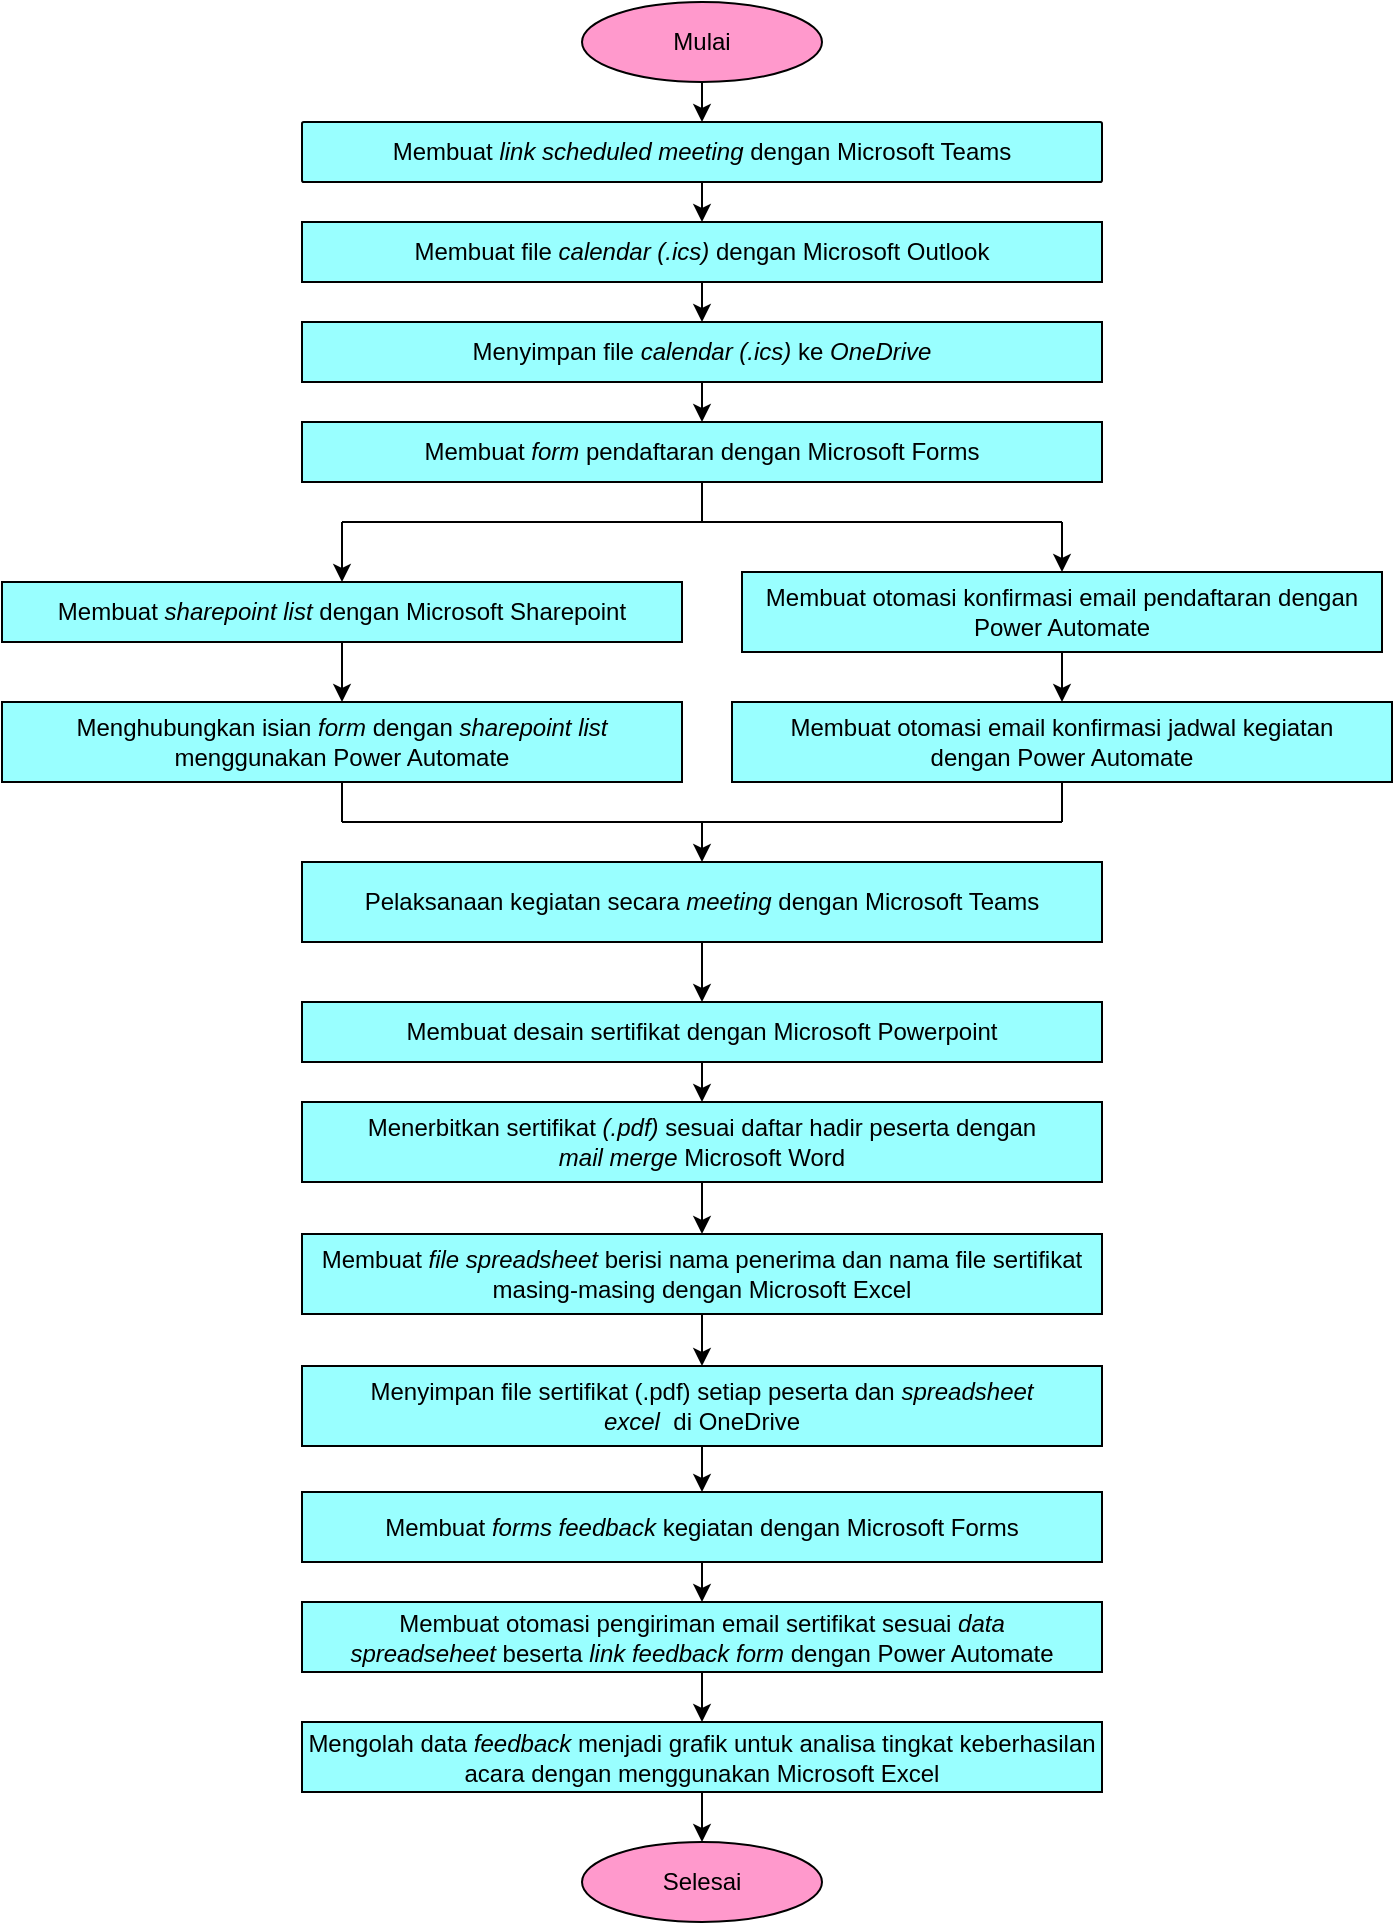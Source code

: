 <mxfile version="16.4.1" type="github">
  <diagram id="C5RBs43oDa-KdzZeNtuy" name="Page-1">
    <mxGraphModel dx="705" dy="295" grid="1" gridSize="10" guides="1" tooltips="1" connect="1" arrows="1" fold="1" page="1" pageScale="1" pageWidth="827" pageHeight="1169" math="0" shadow="0">
      <root>
        <mxCell id="WIyWlLk6GJQsqaUBKTNV-0" />
        <mxCell id="WIyWlLk6GJQsqaUBKTNV-1" parent="WIyWlLk6GJQsqaUBKTNV-0" />
        <mxCell id="1-cIDiVZa9EnnmiFmrUG-43" style="edgeStyle=orthogonalEdgeStyle;rounded=0;orthogonalLoop=1;jettySize=auto;html=1;exitX=0.5;exitY=1;exitDx=0;exitDy=0;entryX=0.5;entryY=0;entryDx=0;entryDy=0;" parent="WIyWlLk6GJQsqaUBKTNV-1" source="WIyWlLk6GJQsqaUBKTNV-3" target="1-cIDiVZa9EnnmiFmrUG-15" edge="1">
          <mxGeometry relative="1" as="geometry" />
        </mxCell>
        <mxCell id="WIyWlLk6GJQsqaUBKTNV-3" value="Membuat file &lt;i&gt;calendar (.ics)&lt;/i&gt; dengan Microsoft Outlook" style="rounded=1;whiteSpace=wrap;html=1;fontSize=12;glass=0;strokeWidth=1;shadow=0;arcSize=0;fillColor=#99FFFF;" parent="WIyWlLk6GJQsqaUBKTNV-1" vertex="1">
          <mxGeometry x="240" y="150" width="400" height="30" as="geometry" />
        </mxCell>
        <mxCell id="1-cIDiVZa9EnnmiFmrUG-41" style="edgeStyle=orthogonalEdgeStyle;rounded=0;orthogonalLoop=1;jettySize=auto;html=1;exitX=0.5;exitY=1;exitDx=0;exitDy=0;entryX=0.5;entryY=0;entryDx=0;entryDy=0;" parent="WIyWlLk6GJQsqaUBKTNV-1" source="1-cIDiVZa9EnnmiFmrUG-0" target="1-cIDiVZa9EnnmiFmrUG-1" edge="1">
          <mxGeometry relative="1" as="geometry" />
        </mxCell>
        <mxCell id="1-cIDiVZa9EnnmiFmrUG-0" value="Mulai" style="ellipse;whiteSpace=wrap;html=1;fillColor=#FF99CC;" parent="WIyWlLk6GJQsqaUBKTNV-1" vertex="1">
          <mxGeometry x="380" y="40" width="120" height="40" as="geometry" />
        </mxCell>
        <mxCell id="1-cIDiVZa9EnnmiFmrUG-42" style="edgeStyle=orthogonalEdgeStyle;rounded=0;orthogonalLoop=1;jettySize=auto;html=1;exitX=0.5;exitY=1;exitDx=0;exitDy=0;entryX=0.5;entryY=0;entryDx=0;entryDy=0;" parent="WIyWlLk6GJQsqaUBKTNV-1" source="1-cIDiVZa9EnnmiFmrUG-1" target="WIyWlLk6GJQsqaUBKTNV-3" edge="1">
          <mxGeometry relative="1" as="geometry" />
        </mxCell>
        <mxCell id="1-cIDiVZa9EnnmiFmrUG-1" value="Membuat&amp;nbsp;&lt;i&gt;link&amp;nbsp;scheduled meeting&lt;/i&gt; dengan&amp;nbsp;Microsoft Teams" style="whiteSpace=wrap;html=1;rounded=1;glass=0;strokeWidth=1;shadow=0;arcSize=3;fillColor=#99FFFF;" parent="WIyWlLk6GJQsqaUBKTNV-1" vertex="1">
          <mxGeometry x="240" y="100" width="400" height="30" as="geometry" />
        </mxCell>
        <mxCell id="1-cIDiVZa9EnnmiFmrUG-8" value="Membuat &lt;i&gt;form &lt;/i&gt;pendaftaran dengan Microsoft Forms" style="rounded=0;whiteSpace=wrap;html=1;fillColor=#99FFFF;" parent="WIyWlLk6GJQsqaUBKTNV-1" vertex="1">
          <mxGeometry x="240" y="250" width="400" height="30" as="geometry" />
        </mxCell>
        <mxCell id="hLZOCiNGZijec_69T5MD-2" style="edgeStyle=orthogonalEdgeStyle;rounded=0;orthogonalLoop=1;jettySize=auto;html=1;exitX=0.5;exitY=1;exitDx=0;exitDy=0;entryX=0.5;entryY=0;entryDx=0;entryDy=0;" parent="WIyWlLk6GJQsqaUBKTNV-1" source="1-cIDiVZa9EnnmiFmrUG-9" target="1-cIDiVZa9EnnmiFmrUG-10" edge="1">
          <mxGeometry relative="1" as="geometry" />
        </mxCell>
        <mxCell id="1-cIDiVZa9EnnmiFmrUG-9" value="Membuat&amp;nbsp;&lt;i&gt;sharepoint list&amp;nbsp;&lt;/i&gt;dengan&amp;nbsp;Microsoft Sharepoint" style="rounded=0;whiteSpace=wrap;html=1;fillColor=#99FFFF;" parent="WIyWlLk6GJQsqaUBKTNV-1" vertex="1">
          <mxGeometry x="90" y="330" width="340" height="30" as="geometry" />
        </mxCell>
        <mxCell id="1-cIDiVZa9EnnmiFmrUG-10" value="Menghubungkan isian &lt;i&gt;form &lt;/i&gt;dengan &lt;i&gt;sharepoint list &lt;/i&gt;menggunakan Power Automate" style="rounded=0;whiteSpace=wrap;html=1;fillColor=#99FFFF;" parent="WIyWlLk6GJQsqaUBKTNV-1" vertex="1">
          <mxGeometry x="90" y="390" width="340" height="40" as="geometry" />
        </mxCell>
        <mxCell id="1-cIDiVZa9EnnmiFmrUG-44" style="edgeStyle=orthogonalEdgeStyle;rounded=0;orthogonalLoop=1;jettySize=auto;html=1;exitX=0.5;exitY=1;exitDx=0;exitDy=0;entryX=0.5;entryY=0;entryDx=0;entryDy=0;" parent="WIyWlLk6GJQsqaUBKTNV-1" source="1-cIDiVZa9EnnmiFmrUG-15" target="1-cIDiVZa9EnnmiFmrUG-8" edge="1">
          <mxGeometry relative="1" as="geometry" />
        </mxCell>
        <mxCell id="1-cIDiVZa9EnnmiFmrUG-15" value="Menyimpan file &lt;i&gt;calendar (.ics) &lt;/i&gt;ke &lt;i&gt;OneDrive&lt;/i&gt;" style="rounded=0;whiteSpace=wrap;html=1;fillColor=#99FFFF;" parent="WIyWlLk6GJQsqaUBKTNV-1" vertex="1">
          <mxGeometry x="240" y="200" width="400" height="30" as="geometry" />
        </mxCell>
        <mxCell id="1-cIDiVZa9EnnmiFmrUG-21" style="edgeStyle=orthogonalEdgeStyle;rounded=0;orthogonalLoop=1;jettySize=auto;html=1;exitX=0.5;exitY=1;exitDx=0;exitDy=0;entryX=0.5;entryY=0;entryDx=0;entryDy=0;" parent="WIyWlLk6GJQsqaUBKTNV-1" source="1-cIDiVZa9EnnmiFmrUG-18" target="1-cIDiVZa9EnnmiFmrUG-20" edge="1">
          <mxGeometry relative="1" as="geometry" />
        </mxCell>
        <mxCell id="1-cIDiVZa9EnnmiFmrUG-18" value="Membuat otomasi konfirmasi email pendaftaran dengan Power Automate" style="rounded=0;whiteSpace=wrap;html=1;fillColor=#99FFFF;" parent="WIyWlLk6GJQsqaUBKTNV-1" vertex="1">
          <mxGeometry x="460" y="325" width="320" height="40" as="geometry" />
        </mxCell>
        <mxCell id="1-cIDiVZa9EnnmiFmrUG-20" value="Membuat otomasi email konfirmasi jadwal kegiatan dengan&amp;nbsp;Power Automate" style="rounded=0;whiteSpace=wrap;html=1;fillColor=#99FFFF;" parent="WIyWlLk6GJQsqaUBKTNV-1" vertex="1">
          <mxGeometry x="455" y="390" width="330" height="40" as="geometry" />
        </mxCell>
        <mxCell id="hLZOCiNGZijec_69T5MD-17" style="edgeStyle=orthogonalEdgeStyle;rounded=0;orthogonalLoop=1;jettySize=auto;html=1;exitX=0.5;exitY=1;exitDx=0;exitDy=0;entryX=0.5;entryY=0;entryDx=0;entryDy=0;" parent="WIyWlLk6GJQsqaUBKTNV-1" source="1-cIDiVZa9EnnmiFmrUG-22" target="1-cIDiVZa9EnnmiFmrUG-28" edge="1">
          <mxGeometry relative="1" as="geometry" />
        </mxCell>
        <mxCell id="1-cIDiVZa9EnnmiFmrUG-22" value="Pelaksanaan kegiatan secara &lt;i&gt;meeting&lt;/i&gt; dengan Microsoft Teams" style="rounded=0;whiteSpace=wrap;html=1;fillColor=#99FFFF;" parent="WIyWlLk6GJQsqaUBKTNV-1" vertex="1">
          <mxGeometry x="240" y="470" width="400" height="40" as="geometry" />
        </mxCell>
        <mxCell id="1-cIDiVZa9EnnmiFmrUG-51" style="edgeStyle=orthogonalEdgeStyle;rounded=0;orthogonalLoop=1;jettySize=auto;html=1;exitX=0.5;exitY=1;exitDx=0;exitDy=0;entryX=0.5;entryY=0;entryDx=0;entryDy=0;" parent="WIyWlLk6GJQsqaUBKTNV-1" source="1-cIDiVZa9EnnmiFmrUG-26" target="1-cIDiVZa9EnnmiFmrUG-31" edge="1">
          <mxGeometry relative="1" as="geometry" />
        </mxCell>
        <mxCell id="1-cIDiVZa9EnnmiFmrUG-26" value="Menerbitkan sertifikat &lt;i&gt;(.pdf) &lt;/i&gt;sesuai daftar hadir peserta dengan &lt;br&gt;&lt;i&gt;mail merge &lt;/i&gt;Microsoft Word" style="rounded=0;whiteSpace=wrap;html=1;fillColor=#99FFFF;" parent="WIyWlLk6GJQsqaUBKTNV-1" vertex="1">
          <mxGeometry x="240" y="590" width="400" height="40" as="geometry" />
        </mxCell>
        <mxCell id="1-cIDiVZa9EnnmiFmrUG-30" style="edgeStyle=orthogonalEdgeStyle;rounded=0;orthogonalLoop=1;jettySize=auto;html=1;exitX=0.5;exitY=1;exitDx=0;exitDy=0;entryX=0.5;entryY=0;entryDx=0;entryDy=0;" parent="WIyWlLk6GJQsqaUBKTNV-1" source="1-cIDiVZa9EnnmiFmrUG-28" target="1-cIDiVZa9EnnmiFmrUG-26" edge="1">
          <mxGeometry relative="1" as="geometry" />
        </mxCell>
        <mxCell id="1-cIDiVZa9EnnmiFmrUG-28" value="Membuat desain sertifikat dengan&lt;i&gt;&amp;nbsp;&lt;/i&gt;Microsoft Powerpoint" style="rounded=0;whiteSpace=wrap;html=1;fillColor=#99FFFF;" parent="WIyWlLk6GJQsqaUBKTNV-1" vertex="1">
          <mxGeometry x="240" y="540" width="400" height="30" as="geometry" />
        </mxCell>
        <mxCell id="1-cIDiVZa9EnnmiFmrUG-52" style="edgeStyle=orthogonalEdgeStyle;rounded=0;orthogonalLoop=1;jettySize=auto;html=1;exitX=0.5;exitY=1;exitDx=0;exitDy=0;entryX=0.5;entryY=0;entryDx=0;entryDy=0;" parent="WIyWlLk6GJQsqaUBKTNV-1" source="1-cIDiVZa9EnnmiFmrUG-31" target="1-cIDiVZa9EnnmiFmrUG-32" edge="1">
          <mxGeometry relative="1" as="geometry" />
        </mxCell>
        <mxCell id="1-cIDiVZa9EnnmiFmrUG-31" value="Membuat&amp;nbsp;&lt;i&gt;file spreadsheet&lt;/i&gt;&amp;nbsp;berisi nama penerima dan nama file sertifikat masing-masing dengan&amp;nbsp;Microsoft Excel" style="rounded=0;whiteSpace=wrap;html=1;fillColor=#99FFFF;" parent="WIyWlLk6GJQsqaUBKTNV-1" vertex="1">
          <mxGeometry x="240" y="656" width="400" height="40" as="geometry" />
        </mxCell>
        <mxCell id="1-cIDiVZa9EnnmiFmrUG-53" style="edgeStyle=orthogonalEdgeStyle;rounded=0;orthogonalLoop=1;jettySize=auto;html=1;exitX=0.5;exitY=1;exitDx=0;exitDy=0;entryX=0.5;entryY=0;entryDx=0;entryDy=0;" parent="WIyWlLk6GJQsqaUBKTNV-1" source="1-cIDiVZa9EnnmiFmrUG-32" target="1-cIDiVZa9EnnmiFmrUG-33" edge="1">
          <mxGeometry relative="1" as="geometry" />
        </mxCell>
        <mxCell id="1-cIDiVZa9EnnmiFmrUG-32" value="Menyimpan file sertifikat (.pdf) setiap peserta dan &lt;i&gt;spreadsheet excel&amp;nbsp;&lt;/i&gt;&amp;nbsp;di&lt;i&gt;&amp;nbsp;&lt;/i&gt;OneDrive" style="rounded=0;whiteSpace=wrap;html=1;fillColor=#99FFFF;" parent="WIyWlLk6GJQsqaUBKTNV-1" vertex="1">
          <mxGeometry x="240" y="722" width="400" height="40" as="geometry" />
        </mxCell>
        <mxCell id="1-cIDiVZa9EnnmiFmrUG-57" style="edgeStyle=orthogonalEdgeStyle;rounded=0;orthogonalLoop=1;jettySize=auto;html=1;exitX=0.5;exitY=1;exitDx=0;exitDy=0;entryX=0.5;entryY=0;entryDx=0;entryDy=0;" parent="WIyWlLk6GJQsqaUBKTNV-1" source="1-cIDiVZa9EnnmiFmrUG-33" target="1-cIDiVZa9EnnmiFmrUG-54" edge="1">
          <mxGeometry relative="1" as="geometry" />
        </mxCell>
        <mxCell id="1-cIDiVZa9EnnmiFmrUG-33" value="Membuat &lt;i&gt;forms feedback &lt;/i&gt;kegiatan dengan Microsoft Forms" style="rounded=0;whiteSpace=wrap;html=1;fillColor=#99FFFF;" parent="WIyWlLk6GJQsqaUBKTNV-1" vertex="1">
          <mxGeometry x="240" y="785" width="400" height="35" as="geometry" />
        </mxCell>
        <mxCell id="1-cIDiVZa9EnnmiFmrUG-58" style="edgeStyle=orthogonalEdgeStyle;rounded=0;orthogonalLoop=1;jettySize=auto;html=1;exitX=0.5;exitY=1;exitDx=0;exitDy=0;entryX=0.5;entryY=0;entryDx=0;entryDy=0;" parent="WIyWlLk6GJQsqaUBKTNV-1" source="1-cIDiVZa9EnnmiFmrUG-54" target="1-cIDiVZa9EnnmiFmrUG-56" edge="1">
          <mxGeometry relative="1" as="geometry" />
        </mxCell>
        <mxCell id="1-cIDiVZa9EnnmiFmrUG-54" value="Membuat otomasi pengiriman email sertifikat sesuai &lt;i&gt;data spreadseheet&amp;nbsp;&lt;/i&gt;beserta &lt;i&gt;link feedback form &lt;/i&gt;dengan Power Automate" style="rounded=0;whiteSpace=wrap;html=1;fillColor=#99FFFF;" parent="WIyWlLk6GJQsqaUBKTNV-1" vertex="1">
          <mxGeometry x="240" y="840" width="400" height="35" as="geometry" />
        </mxCell>
        <mxCell id="1-cIDiVZa9EnnmiFmrUG-60" style="edgeStyle=orthogonalEdgeStyle;rounded=0;orthogonalLoop=1;jettySize=auto;html=1;exitX=0.5;exitY=1;exitDx=0;exitDy=0;entryX=0.5;entryY=0;entryDx=0;entryDy=0;" parent="WIyWlLk6GJQsqaUBKTNV-1" source="1-cIDiVZa9EnnmiFmrUG-56" target="1-cIDiVZa9EnnmiFmrUG-59" edge="1">
          <mxGeometry relative="1" as="geometry" />
        </mxCell>
        <mxCell id="1-cIDiVZa9EnnmiFmrUG-56" value="Mengolah data &lt;i&gt;feedback &lt;/i&gt;menjadi grafik untuk analisa tingkat keberhasilan acara dengan menggunakan Microsoft Excel" style="rounded=0;whiteSpace=wrap;html=1;fillColor=#99FFFF;" parent="WIyWlLk6GJQsqaUBKTNV-1" vertex="1">
          <mxGeometry x="240" y="900" width="400" height="35" as="geometry" />
        </mxCell>
        <mxCell id="1-cIDiVZa9EnnmiFmrUG-59" value="Selesai" style="ellipse;whiteSpace=wrap;html=1;fillColor=#FF99CC;" parent="WIyWlLk6GJQsqaUBKTNV-1" vertex="1">
          <mxGeometry x="380" y="960" width="120" height="40" as="geometry" />
        </mxCell>
        <mxCell id="hLZOCiNGZijec_69T5MD-6" value="" style="endArrow=none;html=1;rounded=0;" parent="WIyWlLk6GJQsqaUBKTNV-1" edge="1">
          <mxGeometry width="50" height="50" relative="1" as="geometry">
            <mxPoint x="260" y="300" as="sourcePoint" />
            <mxPoint x="620" y="300" as="targetPoint" />
          </mxGeometry>
        </mxCell>
        <mxCell id="hLZOCiNGZijec_69T5MD-7" value="" style="endArrow=none;html=1;rounded=0;entryX=0.5;entryY=1;entryDx=0;entryDy=0;" parent="WIyWlLk6GJQsqaUBKTNV-1" target="1-cIDiVZa9EnnmiFmrUG-8" edge="1">
          <mxGeometry width="50" height="50" relative="1" as="geometry">
            <mxPoint x="440" y="300" as="sourcePoint" />
            <mxPoint x="440" y="300" as="targetPoint" />
          </mxGeometry>
        </mxCell>
        <mxCell id="hLZOCiNGZijec_69T5MD-9" value="" style="endArrow=classic;html=1;rounded=0;entryX=0.5;entryY=0;entryDx=0;entryDy=0;" parent="WIyWlLk6GJQsqaUBKTNV-1" target="1-cIDiVZa9EnnmiFmrUG-9" edge="1">
          <mxGeometry width="50" height="50" relative="1" as="geometry">
            <mxPoint x="260" y="300" as="sourcePoint" />
            <mxPoint x="440" y="300" as="targetPoint" />
          </mxGeometry>
        </mxCell>
        <mxCell id="hLZOCiNGZijec_69T5MD-12" value="" style="endArrow=classic;html=1;rounded=0;entryX=0.5;entryY=0;entryDx=0;entryDy=0;" parent="WIyWlLk6GJQsqaUBKTNV-1" target="1-cIDiVZa9EnnmiFmrUG-18" edge="1">
          <mxGeometry width="50" height="50" relative="1" as="geometry">
            <mxPoint x="620" y="300" as="sourcePoint" />
            <mxPoint x="440" y="300" as="targetPoint" />
          </mxGeometry>
        </mxCell>
        <mxCell id="hLZOCiNGZijec_69T5MD-13" value="" style="endArrow=none;html=1;rounded=0;" parent="WIyWlLk6GJQsqaUBKTNV-1" edge="1">
          <mxGeometry width="50" height="50" relative="1" as="geometry">
            <mxPoint x="260" y="450" as="sourcePoint" />
            <mxPoint x="620" y="450" as="targetPoint" />
          </mxGeometry>
        </mxCell>
        <mxCell id="hLZOCiNGZijec_69T5MD-14" value="" style="endArrow=classic;html=1;rounded=0;entryX=0.5;entryY=0;entryDx=0;entryDy=0;" parent="WIyWlLk6GJQsqaUBKTNV-1" target="1-cIDiVZa9EnnmiFmrUG-22" edge="1">
          <mxGeometry width="50" height="50" relative="1" as="geometry">
            <mxPoint x="440" y="450" as="sourcePoint" />
            <mxPoint x="440" y="400" as="targetPoint" />
          </mxGeometry>
        </mxCell>
        <mxCell id="hLZOCiNGZijec_69T5MD-15" value="" style="endArrow=none;html=1;rounded=0;entryX=0.5;entryY=1;entryDx=0;entryDy=0;" parent="WIyWlLk6GJQsqaUBKTNV-1" target="1-cIDiVZa9EnnmiFmrUG-10" edge="1">
          <mxGeometry width="50" height="50" relative="1" as="geometry">
            <mxPoint x="260" y="450" as="sourcePoint" />
            <mxPoint x="440" y="400" as="targetPoint" />
          </mxGeometry>
        </mxCell>
        <mxCell id="hLZOCiNGZijec_69T5MD-16" value="" style="endArrow=none;html=1;rounded=0;entryX=0.5;entryY=1;entryDx=0;entryDy=0;" parent="WIyWlLk6GJQsqaUBKTNV-1" target="1-cIDiVZa9EnnmiFmrUG-20" edge="1">
          <mxGeometry width="50" height="50" relative="1" as="geometry">
            <mxPoint x="620" y="450" as="sourcePoint" />
            <mxPoint x="440" y="400" as="targetPoint" />
          </mxGeometry>
        </mxCell>
      </root>
    </mxGraphModel>
  </diagram>
</mxfile>
